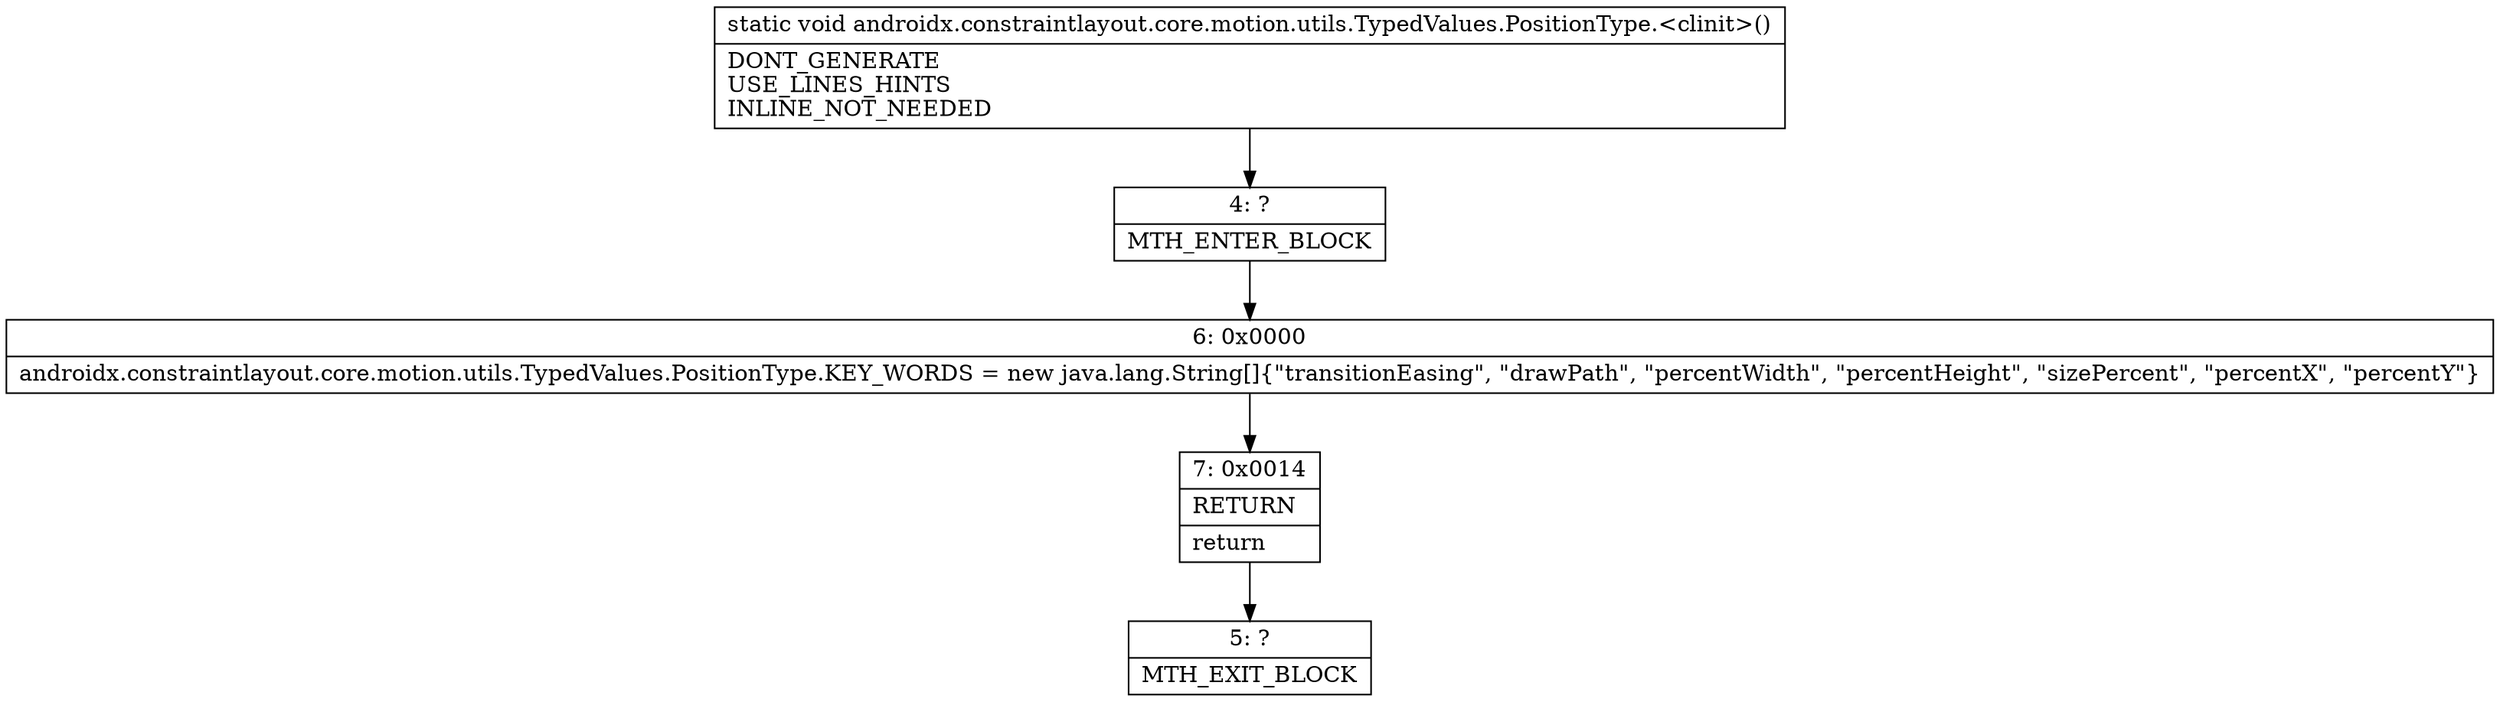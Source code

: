 digraph "CFG forandroidx.constraintlayout.core.motion.utils.TypedValues.PositionType.\<clinit\>()V" {
Node_4 [shape=record,label="{4\:\ ?|MTH_ENTER_BLOCK\l}"];
Node_6 [shape=record,label="{6\:\ 0x0000|androidx.constraintlayout.core.motion.utils.TypedValues.PositionType.KEY_WORDS = new java.lang.String[]\{\"transitionEasing\", \"drawPath\", \"percentWidth\", \"percentHeight\", \"sizePercent\", \"percentX\", \"percentY\"\}\l}"];
Node_7 [shape=record,label="{7\:\ 0x0014|RETURN\l|return\l}"];
Node_5 [shape=record,label="{5\:\ ?|MTH_EXIT_BLOCK\l}"];
MethodNode[shape=record,label="{static void androidx.constraintlayout.core.motion.utils.TypedValues.PositionType.\<clinit\>()  | DONT_GENERATE\lUSE_LINES_HINTS\lINLINE_NOT_NEEDED\l}"];
MethodNode -> Node_4;Node_4 -> Node_6;
Node_6 -> Node_7;
Node_7 -> Node_5;
}

